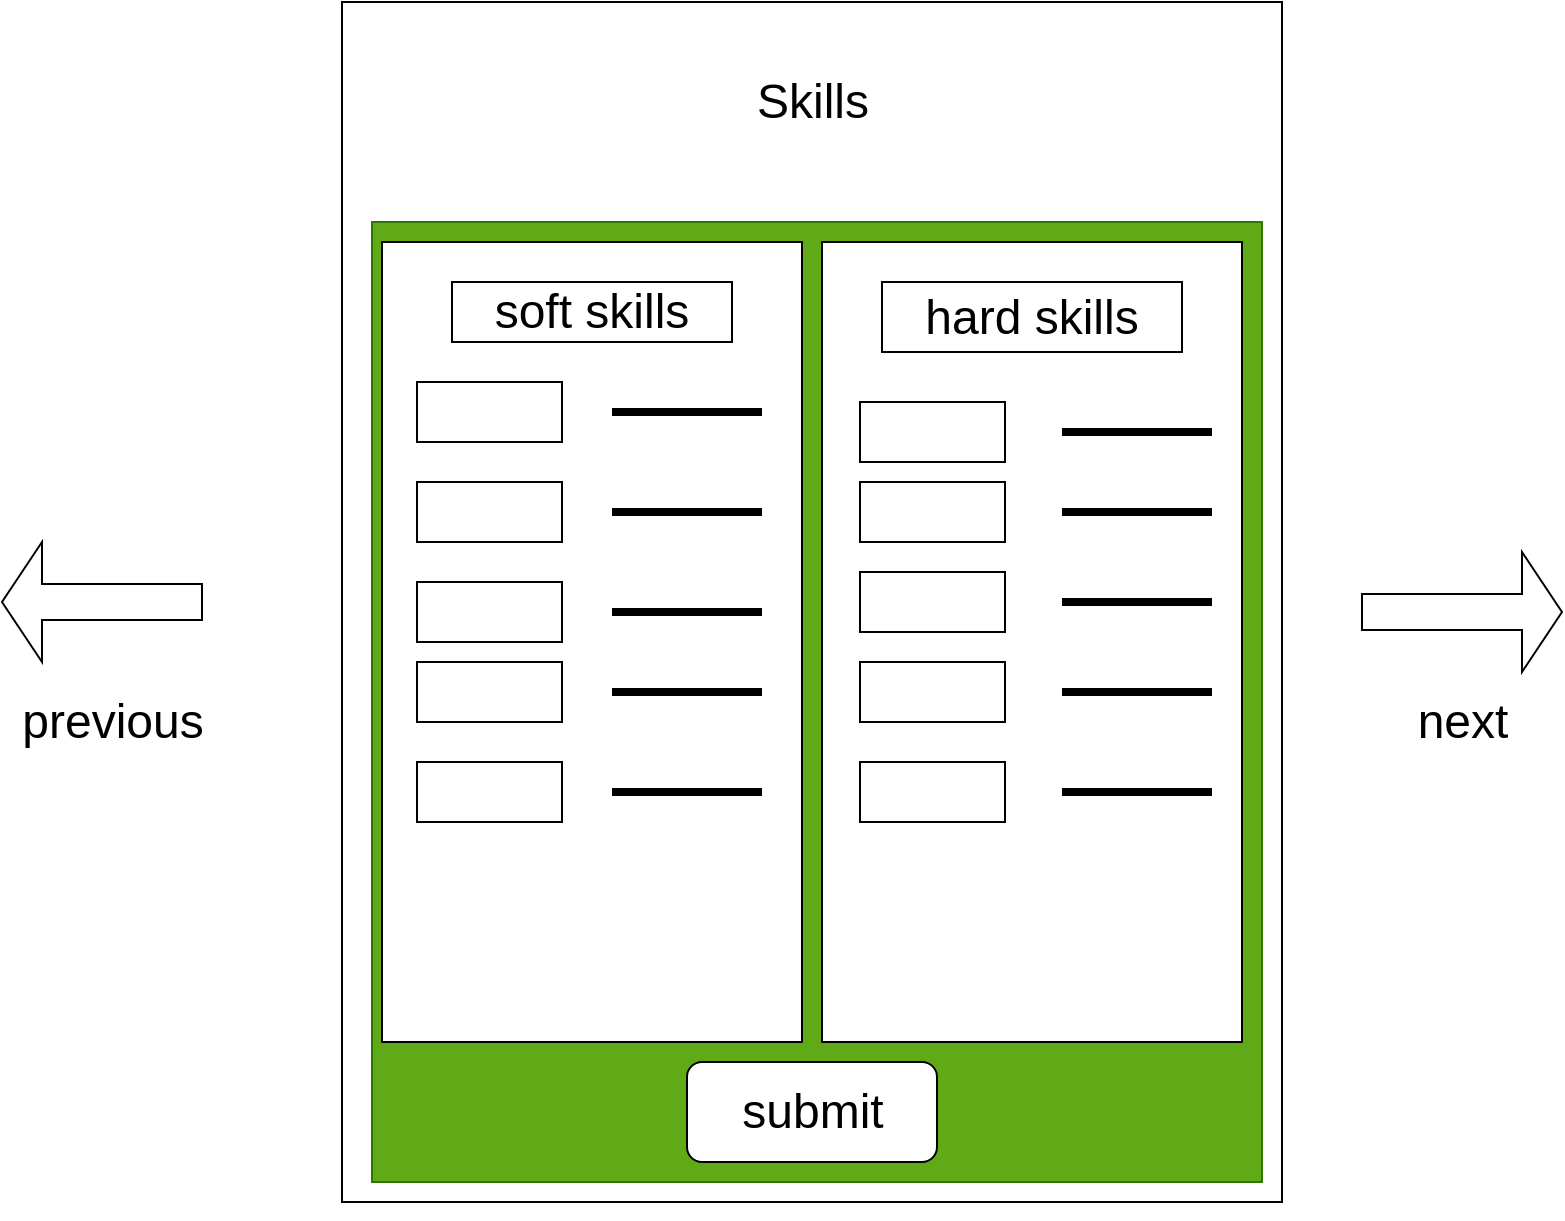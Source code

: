<mxfile>
    <diagram id="7Mg8V790zphF9IppZrZN" name="Page-1">
        <mxGraphModel dx="530" dy="708" grid="1" gridSize="10" guides="1" tooltips="1" connect="1" arrows="1" fold="1" page="1" pageScale="1" pageWidth="850" pageHeight="1100" math="0" shadow="0">
            <root>
                <mxCell id="0"/>
                <mxCell id="1" parent="0"/>
                <mxCell id="20" style="edgeStyle=none;html=1;fontSize=24;" edge="1" parent="1" source="2">
                    <mxGeometry relative="1" as="geometry">
                        <mxPoint x="425" y="790" as="targetPoint"/>
                    </mxGeometry>
                </mxCell>
                <mxCell id="2" value="t" style="whiteSpace=wrap;html=1;" vertex="1" parent="1">
                    <mxGeometry x="190" y="190" width="470" height="600" as="geometry"/>
                </mxCell>
                <mxCell id="3" value="" style="whiteSpace=wrap;html=1;fillColor=#60a917;fontColor=#ffffff;strokeColor=#2D7600;" vertex="1" parent="1">
                    <mxGeometry x="205" y="300" width="445" height="480" as="geometry"/>
                </mxCell>
                <mxCell id="4" value="" style="whiteSpace=wrap;html=1;" vertex="1" parent="1">
                    <mxGeometry x="210" y="310" width="210" height="400" as="geometry"/>
                </mxCell>
                <mxCell id="5" value="" style="whiteSpace=wrap;html=1;" vertex="1" parent="1">
                    <mxGeometry x="430" y="310" width="210" height="400" as="geometry"/>
                </mxCell>
                <mxCell id="7" value="Skills" style="text;strokeColor=none;align=center;fillColor=none;html=1;verticalAlign=middle;whiteSpace=wrap;rounded=0;fontSize=24;" vertex="1" parent="1">
                    <mxGeometry x="347.5" y="210" width="155" height="60" as="geometry"/>
                </mxCell>
                <mxCell id="8" value="submit" style="rounded=1;whiteSpace=wrap;html=1;fontSize=24;" vertex="1" parent="1">
                    <mxGeometry x="362.5" y="720" width="125" height="50" as="geometry"/>
                </mxCell>
                <mxCell id="9" value="soft skills" style="whiteSpace=wrap;html=1;fontSize=24;" vertex="1" parent="1">
                    <mxGeometry x="245" y="330" width="140" height="30" as="geometry"/>
                </mxCell>
                <mxCell id="10" value="" style="whiteSpace=wrap;html=1;fontSize=24;" vertex="1" parent="1">
                    <mxGeometry x="227.5" y="380" width="72.5" height="30" as="geometry"/>
                </mxCell>
                <mxCell id="11" value="" style="whiteSpace=wrap;html=1;fontSize=24;" vertex="1" parent="1">
                    <mxGeometry x="227.5" y="430" width="72.5" height="30" as="geometry"/>
                </mxCell>
                <mxCell id="12" value="" style="whiteSpace=wrap;html=1;fontSize=24;" vertex="1" parent="1">
                    <mxGeometry x="227.5" y="480" width="72.5" height="30" as="geometry"/>
                </mxCell>
                <mxCell id="13" value="" style="whiteSpace=wrap;html=1;fontSize=24;" vertex="1" parent="1">
                    <mxGeometry x="227.5" y="520" width="72.5" height="30" as="geometry"/>
                </mxCell>
                <mxCell id="14" value="" style="whiteSpace=wrap;html=1;fontSize=24;" vertex="1" parent="1">
                    <mxGeometry x="227.5" y="570" width="72.5" height="30" as="geometry"/>
                </mxCell>
                <mxCell id="15" value="" style="line;strokeWidth=4;html=1;perimeter=backbonePerimeter;points=[];outlineConnect=0;fontSize=24;" vertex="1" parent="1">
                    <mxGeometry x="325" y="390" width="75" height="10" as="geometry"/>
                </mxCell>
                <mxCell id="16" value="" style="line;strokeWidth=4;html=1;perimeter=backbonePerimeter;points=[];outlineConnect=0;fontSize=24;" vertex="1" parent="1">
                    <mxGeometry x="325" y="440" width="75" height="10" as="geometry"/>
                </mxCell>
                <mxCell id="17" value="" style="line;strokeWidth=4;html=1;perimeter=backbonePerimeter;points=[];outlineConnect=0;fontSize=24;" vertex="1" parent="1">
                    <mxGeometry x="325" y="490" width="75" height="10" as="geometry"/>
                </mxCell>
                <mxCell id="18" value="" style="line;strokeWidth=4;html=1;perimeter=backbonePerimeter;points=[];outlineConnect=0;fontSize=24;" vertex="1" parent="1">
                    <mxGeometry x="325" y="530" width="75" height="10" as="geometry"/>
                </mxCell>
                <mxCell id="19" value="" style="line;strokeWidth=4;html=1;perimeter=backbonePerimeter;points=[];outlineConnect=0;fontSize=24;" vertex="1" parent="1">
                    <mxGeometry x="325" y="580" width="75" height="10" as="geometry"/>
                </mxCell>
                <mxCell id="21" value="hard skills" style="rounded=0;whiteSpace=wrap;html=1;fontSize=24;" vertex="1" parent="1">
                    <mxGeometry x="460" y="330" width="150" height="35" as="geometry"/>
                </mxCell>
                <mxCell id="22" value="" style="rounded=0;whiteSpace=wrap;html=1;fontSize=24;" vertex="1" parent="1">
                    <mxGeometry x="449" y="390" width="72.5" height="30" as="geometry"/>
                </mxCell>
                <mxCell id="23" value="" style="rounded=0;whiteSpace=wrap;html=1;fontSize=24;" vertex="1" parent="1">
                    <mxGeometry x="449" y="430" width="72.5" height="30" as="geometry"/>
                </mxCell>
                <mxCell id="24" value="" style="rounded=0;whiteSpace=wrap;html=1;fontSize=24;" vertex="1" parent="1">
                    <mxGeometry x="449" y="475" width="72.5" height="30" as="geometry"/>
                </mxCell>
                <mxCell id="25" value="" style="rounded=0;whiteSpace=wrap;html=1;fontSize=24;" vertex="1" parent="1">
                    <mxGeometry x="449" y="520" width="72.5" height="30" as="geometry"/>
                </mxCell>
                <mxCell id="26" value="" style="rounded=0;whiteSpace=wrap;html=1;fontSize=24;" vertex="1" parent="1">
                    <mxGeometry x="449" y="570" width="72.5" height="30" as="geometry"/>
                </mxCell>
                <mxCell id="28" value="" style="line;strokeWidth=4;html=1;perimeter=backbonePerimeter;points=[];outlineConnect=0;fontSize=24;" vertex="1" parent="1">
                    <mxGeometry x="550" y="400" width="75" height="10" as="geometry"/>
                </mxCell>
                <mxCell id="29" value="" style="line;strokeWidth=4;html=1;perimeter=backbonePerimeter;points=[];outlineConnect=0;fontSize=24;" vertex="1" parent="1">
                    <mxGeometry x="550" y="440" width="75" height="10" as="geometry"/>
                </mxCell>
                <mxCell id="30" value="" style="line;strokeWidth=4;html=1;perimeter=backbonePerimeter;points=[];outlineConnect=0;fontSize=24;" vertex="1" parent="1">
                    <mxGeometry x="550" y="485" width="75" height="10" as="geometry"/>
                </mxCell>
                <mxCell id="31" value="" style="line;strokeWidth=4;html=1;perimeter=backbonePerimeter;points=[];outlineConnect=0;fontSize=24;" vertex="1" parent="1">
                    <mxGeometry x="550" y="530" width="75" height="10" as="geometry"/>
                </mxCell>
                <mxCell id="32" value="" style="line;strokeWidth=4;html=1;perimeter=backbonePerimeter;points=[];outlineConnect=0;fontSize=24;" vertex="1" parent="1">
                    <mxGeometry x="550" y="580" width="75" height="10" as="geometry"/>
                </mxCell>
                <mxCell id="33" value="" style="shape=singleArrow;whiteSpace=wrap;html=1;fontSize=24;" vertex="1" parent="1">
                    <mxGeometry x="700" y="465" width="100" height="60" as="geometry"/>
                </mxCell>
                <mxCell id="34" value="" style="shape=singleArrow;direction=west;whiteSpace=wrap;html=1;fontSize=24;" vertex="1" parent="1">
                    <mxGeometry x="20" y="460" width="100" height="60" as="geometry"/>
                </mxCell>
                <mxCell id="35" value="next" style="text;html=1;align=center;verticalAlign=middle;resizable=0;points=[];autosize=1;strokeColor=none;fillColor=none;fontSize=24;" vertex="1" parent="1">
                    <mxGeometry x="715" y="530" width="70" height="40" as="geometry"/>
                </mxCell>
                <mxCell id="36" value="previous" style="text;html=1;align=center;verticalAlign=middle;resizable=0;points=[];autosize=1;strokeColor=none;fillColor=none;fontSize=24;" vertex="1" parent="1">
                    <mxGeometry x="20" y="530" width="110" height="40" as="geometry"/>
                </mxCell>
            </root>
        </mxGraphModel>
    </diagram>
</mxfile>